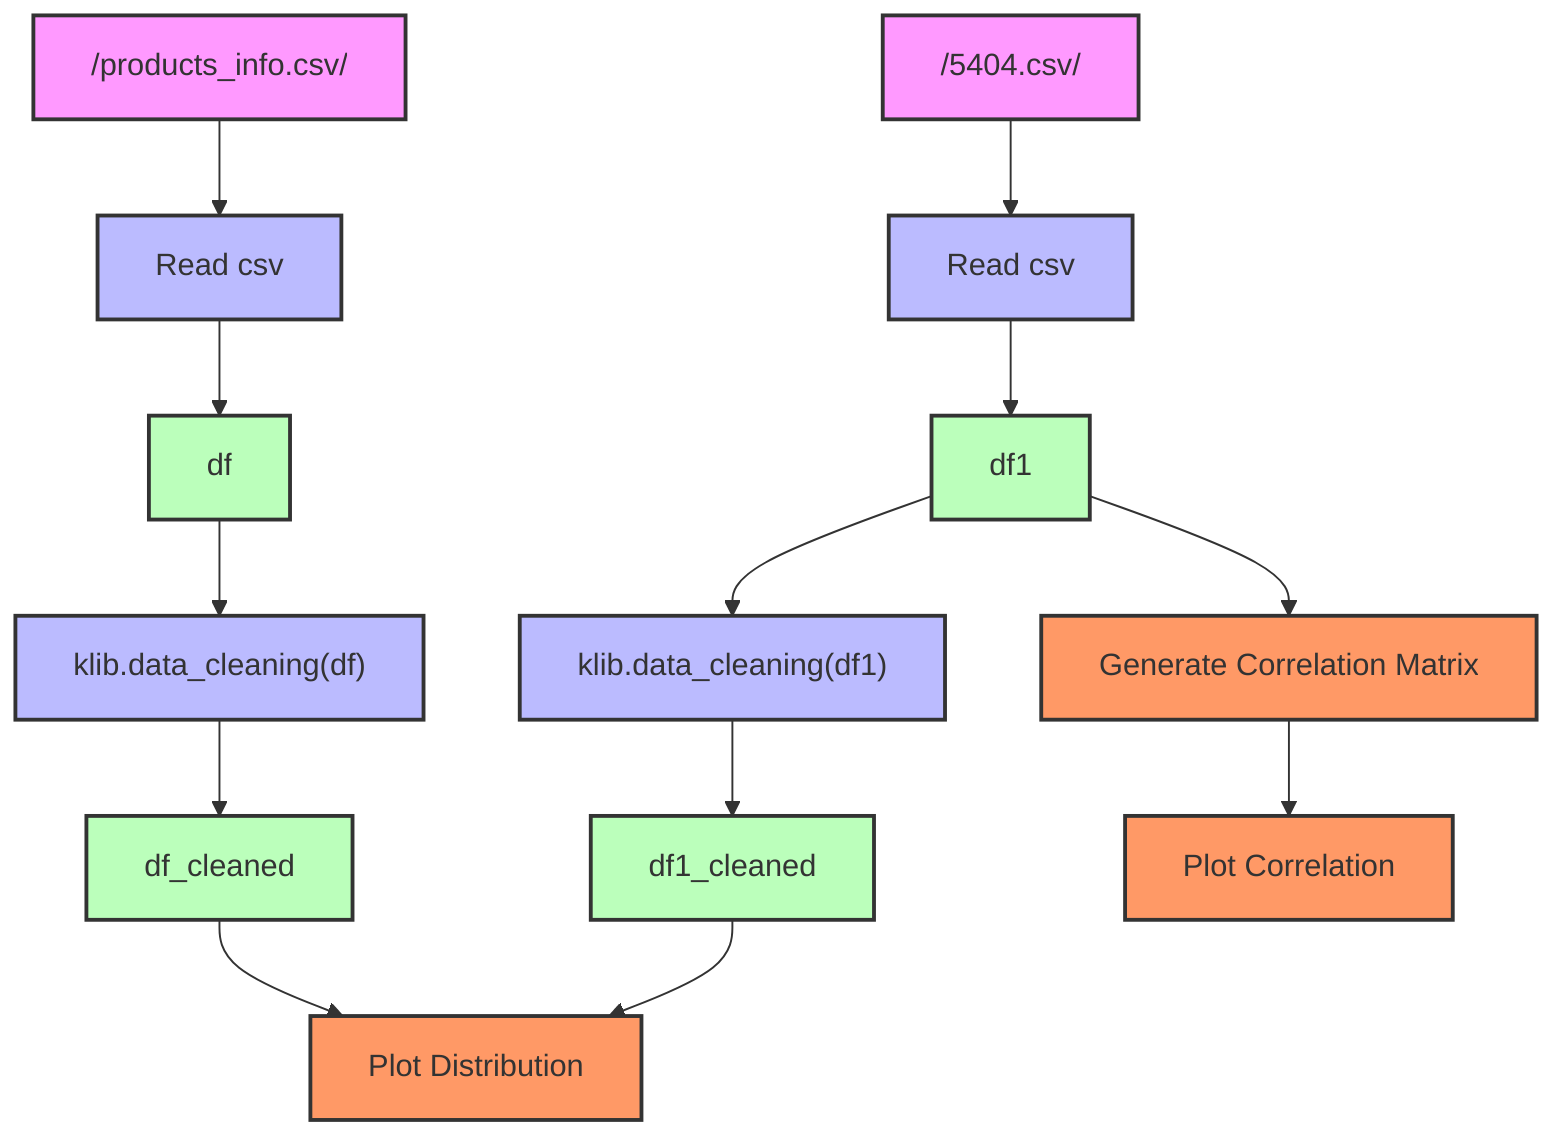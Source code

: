 flowchart TD
    %% Data Sources
    A1["/products_info.csv/"]:::dataSource --> B1["Read csv"]:::process
    A2["/5404.csv/"]:::dataSource --> C1["Read csv"]:::process

    %% DataFrames
    B1 --> D1["df"]:::dataFrame
    C1 --> E1["df1"]:::dataFrame

    %% Data Cleaning
    D1 --> F1["klib.data_cleaning(df)"]:::process
    E1 --> F2["klib.data_cleaning(df1)"]:::process

    %% Cleaned DataFrames
    F1 --> G1["df_cleaned"]:::dataFrame
    F2 --> H1["df1_cleaned"]:::dataFrame

    %% DataFlow - Plotting
    G1 --> J1["Plot Distribution"]
    H1 --> J1

    E1 --> I1["Generate Correlation Matrix"]
    I1 --> J2["Plot Correlation"]

    %% Style Definitions
    classDef dataSource fill:#f9f,stroke:#333,stroke-width:2px;
    classDef process fill:#bbf,stroke:#333,stroke-width:2px;
    classDef dataFrame fill:#bfb,stroke:#333,stroke-width:2px;

    %% Comments
    classDef default fill:#f96,stroke:#333,stroke-width:2px;